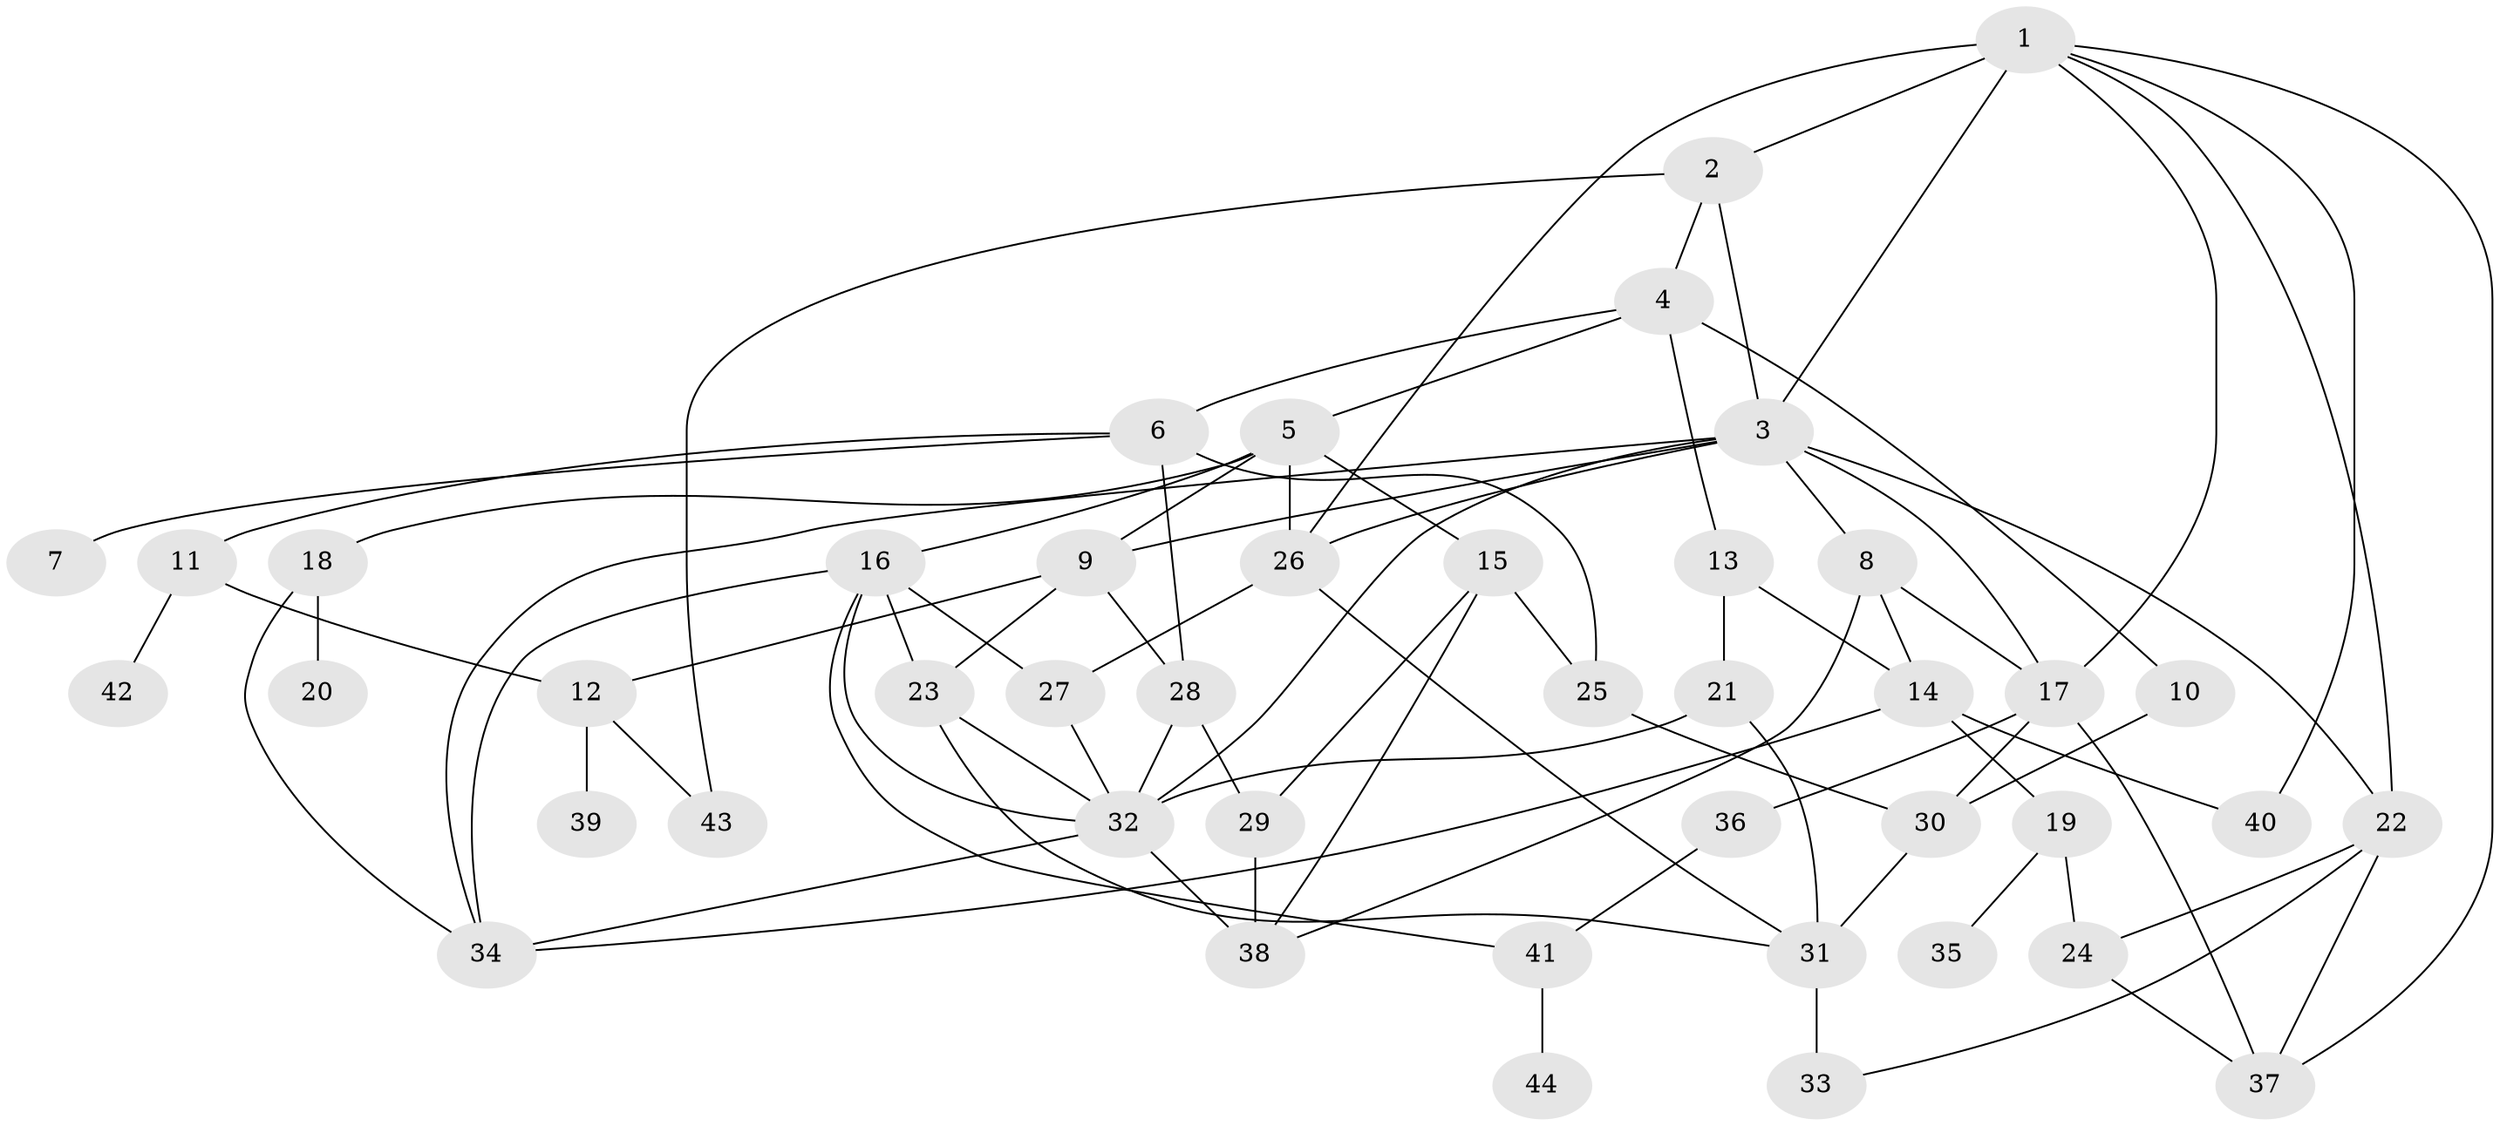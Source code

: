 // original degree distribution, {9: 0.011363636363636364, 4: 0.13636363636363635, 5: 0.07954545454545454, 6: 0.06818181818181818, 1: 0.14772727272727273, 2: 0.3181818181818182, 3: 0.23863636363636365}
// Generated by graph-tools (version 1.1) at 2025/34/03/09/25 02:34:16]
// undirected, 44 vertices, 82 edges
graph export_dot {
graph [start="1"]
  node [color=gray90,style=filled];
  1;
  2;
  3;
  4;
  5;
  6;
  7;
  8;
  9;
  10;
  11;
  12;
  13;
  14;
  15;
  16;
  17;
  18;
  19;
  20;
  21;
  22;
  23;
  24;
  25;
  26;
  27;
  28;
  29;
  30;
  31;
  32;
  33;
  34;
  35;
  36;
  37;
  38;
  39;
  40;
  41;
  42;
  43;
  44;
  1 -- 2 [weight=1.0];
  1 -- 3 [weight=1.0];
  1 -- 17 [weight=1.0];
  1 -- 22 [weight=1.0];
  1 -- 26 [weight=2.0];
  1 -- 37 [weight=1.0];
  1 -- 40 [weight=1.0];
  2 -- 3 [weight=1.0];
  2 -- 4 [weight=1.0];
  2 -- 43 [weight=1.0];
  3 -- 8 [weight=1.0];
  3 -- 9 [weight=1.0];
  3 -- 17 [weight=1.0];
  3 -- 22 [weight=1.0];
  3 -- 26 [weight=1.0];
  3 -- 32 [weight=1.0];
  3 -- 34 [weight=1.0];
  4 -- 5 [weight=1.0];
  4 -- 6 [weight=1.0];
  4 -- 10 [weight=1.0];
  4 -- 13 [weight=1.0];
  5 -- 9 [weight=1.0];
  5 -- 15 [weight=1.0];
  5 -- 16 [weight=1.0];
  5 -- 18 [weight=1.0];
  5 -- 26 [weight=1.0];
  6 -- 7 [weight=1.0];
  6 -- 11 [weight=1.0];
  6 -- 25 [weight=1.0];
  6 -- 28 [weight=1.0];
  8 -- 14 [weight=1.0];
  8 -- 17 [weight=1.0];
  8 -- 38 [weight=1.0];
  9 -- 12 [weight=1.0];
  9 -- 23 [weight=1.0];
  9 -- 28 [weight=1.0];
  10 -- 30 [weight=2.0];
  11 -- 12 [weight=1.0];
  11 -- 42 [weight=1.0];
  12 -- 39 [weight=1.0];
  12 -- 43 [weight=1.0];
  13 -- 14 [weight=1.0];
  13 -- 21 [weight=1.0];
  14 -- 19 [weight=1.0];
  14 -- 34 [weight=1.0];
  14 -- 40 [weight=1.0];
  15 -- 25 [weight=2.0];
  15 -- 29 [weight=1.0];
  15 -- 38 [weight=1.0];
  16 -- 23 [weight=1.0];
  16 -- 27 [weight=1.0];
  16 -- 32 [weight=1.0];
  16 -- 34 [weight=1.0];
  16 -- 41 [weight=1.0];
  17 -- 30 [weight=1.0];
  17 -- 36 [weight=1.0];
  17 -- 37 [weight=1.0];
  18 -- 20 [weight=1.0];
  18 -- 34 [weight=1.0];
  19 -- 24 [weight=1.0];
  19 -- 35 [weight=1.0];
  21 -- 31 [weight=1.0];
  21 -- 32 [weight=2.0];
  22 -- 24 [weight=1.0];
  22 -- 33 [weight=1.0];
  22 -- 37 [weight=1.0];
  23 -- 31 [weight=1.0];
  23 -- 32 [weight=1.0];
  24 -- 37 [weight=1.0];
  25 -- 30 [weight=1.0];
  26 -- 27 [weight=1.0];
  26 -- 31 [weight=1.0];
  27 -- 32 [weight=1.0];
  28 -- 29 [weight=1.0];
  28 -- 32 [weight=1.0];
  29 -- 38 [weight=2.0];
  30 -- 31 [weight=1.0];
  31 -- 33 [weight=2.0];
  32 -- 34 [weight=1.0];
  32 -- 38 [weight=2.0];
  36 -- 41 [weight=1.0];
  41 -- 44 [weight=1.0];
}
